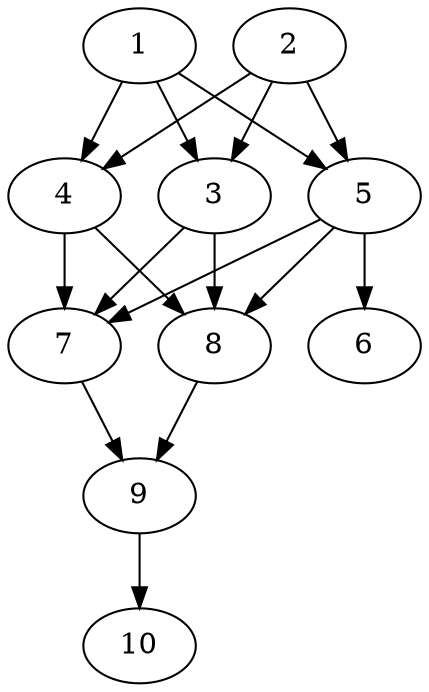 // DAG automatically generated by daggen at Thu Oct  3 13:58:05 2019
// ./daggen --dot -n 10 --ccr 0.3 --fat 0.5 --regular 0.5 --density 0.9 --mindata 5242880 --maxdata 52428800 
digraph G {
  1 [size="140281173", alpha="0.02", expect_size="42084352"] 
  1 -> 3 [size ="42084352"]
  1 -> 4 [size ="42084352"]
  1 -> 5 [size ="42084352"]
  2 [size="78670507", alpha="0.05", expect_size="23601152"] 
  2 -> 3 [size ="23601152"]
  2 -> 4 [size ="23601152"]
  2 -> 5 [size ="23601152"]
  3 [size="25654613", alpha="0.09", expect_size="7696384"] 
  3 -> 7 [size ="7696384"]
  3 -> 8 [size ="7696384"]
  4 [size="55569067", alpha="0.12", expect_size="16670720"] 
  4 -> 7 [size ="16670720"]
  4 -> 8 [size ="16670720"]
  5 [size="45499733", alpha="0.13", expect_size="13649920"] 
  5 -> 6 [size ="13649920"]
  5 -> 7 [size ="13649920"]
  5 -> 8 [size ="13649920"]
  6 [size="167792640", alpha="0.19", expect_size="50337792"] 
  7 [size="94313813", alpha="0.04", expect_size="28294144"] 
  7 -> 9 [size ="28294144"]
  8 [size="160337920", alpha="0.01", expect_size="48101376"] 
  8 -> 9 [size ="48101376"]
  9 [size="169666560", alpha="0.10", expect_size="50899968"] 
  9 -> 10 [size ="50899968"]
  10 [size="98327893", alpha="0.12", expect_size="29498368"] 
}
